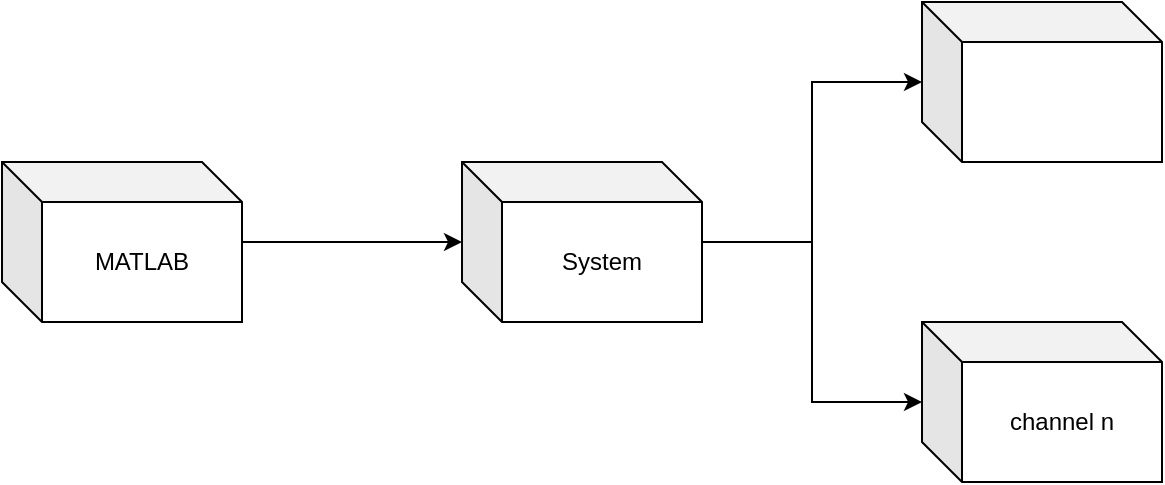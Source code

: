 <mxfile version="20.8.20" type="github">
  <diagram name="Page-1" id="DdXBMfR7fsQA4sm28C2N">
    <mxGraphModel dx="1221" dy="751" grid="1" gridSize="10" guides="1" tooltips="1" connect="1" arrows="1" fold="1" page="1" pageScale="1" pageWidth="850" pageHeight="1100" math="0" shadow="0">
      <root>
        <mxCell id="0" />
        <mxCell id="1" parent="0" />
        <mxCell id="TAGmmweaD-kp1vJ4mzty-9" style="edgeStyle=orthogonalEdgeStyle;rounded=0;orthogonalLoop=1;jettySize=auto;html=1;" edge="1" parent="1" source="TAGmmweaD-kp1vJ4mzty-5" target="TAGmmweaD-kp1vJ4mzty-6">
          <mxGeometry relative="1" as="geometry" />
        </mxCell>
        <mxCell id="TAGmmweaD-kp1vJ4mzty-5" value="MATLAB" style="shape=cube;whiteSpace=wrap;html=1;boundedLbl=1;backgroundOutline=1;darkOpacity=0.05;darkOpacity2=0.1;" vertex="1" parent="1">
          <mxGeometry x="90" y="320" width="120" height="80" as="geometry" />
        </mxCell>
        <mxCell id="TAGmmweaD-kp1vJ4mzty-10" style="edgeStyle=orthogonalEdgeStyle;rounded=0;orthogonalLoop=1;jettySize=auto;html=1;" edge="1" parent="1" source="TAGmmweaD-kp1vJ4mzty-6" target="TAGmmweaD-kp1vJ4mzty-7">
          <mxGeometry relative="1" as="geometry" />
        </mxCell>
        <mxCell id="TAGmmweaD-kp1vJ4mzty-12" style="edgeStyle=orthogonalEdgeStyle;rounded=0;orthogonalLoop=1;jettySize=auto;html=1;" edge="1" parent="1" source="TAGmmweaD-kp1vJ4mzty-6" target="TAGmmweaD-kp1vJ4mzty-11">
          <mxGeometry relative="1" as="geometry" />
        </mxCell>
        <mxCell id="TAGmmweaD-kp1vJ4mzty-6" value="System" style="shape=cube;whiteSpace=wrap;html=1;boundedLbl=1;backgroundOutline=1;darkOpacity=0.05;darkOpacity2=0.1;" vertex="1" parent="1">
          <mxGeometry x="320" y="320" width="120" height="80" as="geometry" />
        </mxCell>
        <mxCell id="TAGmmweaD-kp1vJ4mzty-7" value="channel n" style="shape=cube;whiteSpace=wrap;html=1;boundedLbl=1;backgroundOutline=1;darkOpacity=0.05;darkOpacity2=0.1;" vertex="1" parent="1">
          <mxGeometry x="550" y="400" width="120" height="80" as="geometry" />
        </mxCell>
        <mxCell id="TAGmmweaD-kp1vJ4mzty-11" value="" style="shape=cube;whiteSpace=wrap;html=1;boundedLbl=1;backgroundOutline=1;darkOpacity=0.05;darkOpacity2=0.1;" vertex="1" parent="1">
          <mxGeometry x="550" y="240" width="120" height="80" as="geometry" />
        </mxCell>
      </root>
    </mxGraphModel>
  </diagram>
</mxfile>

